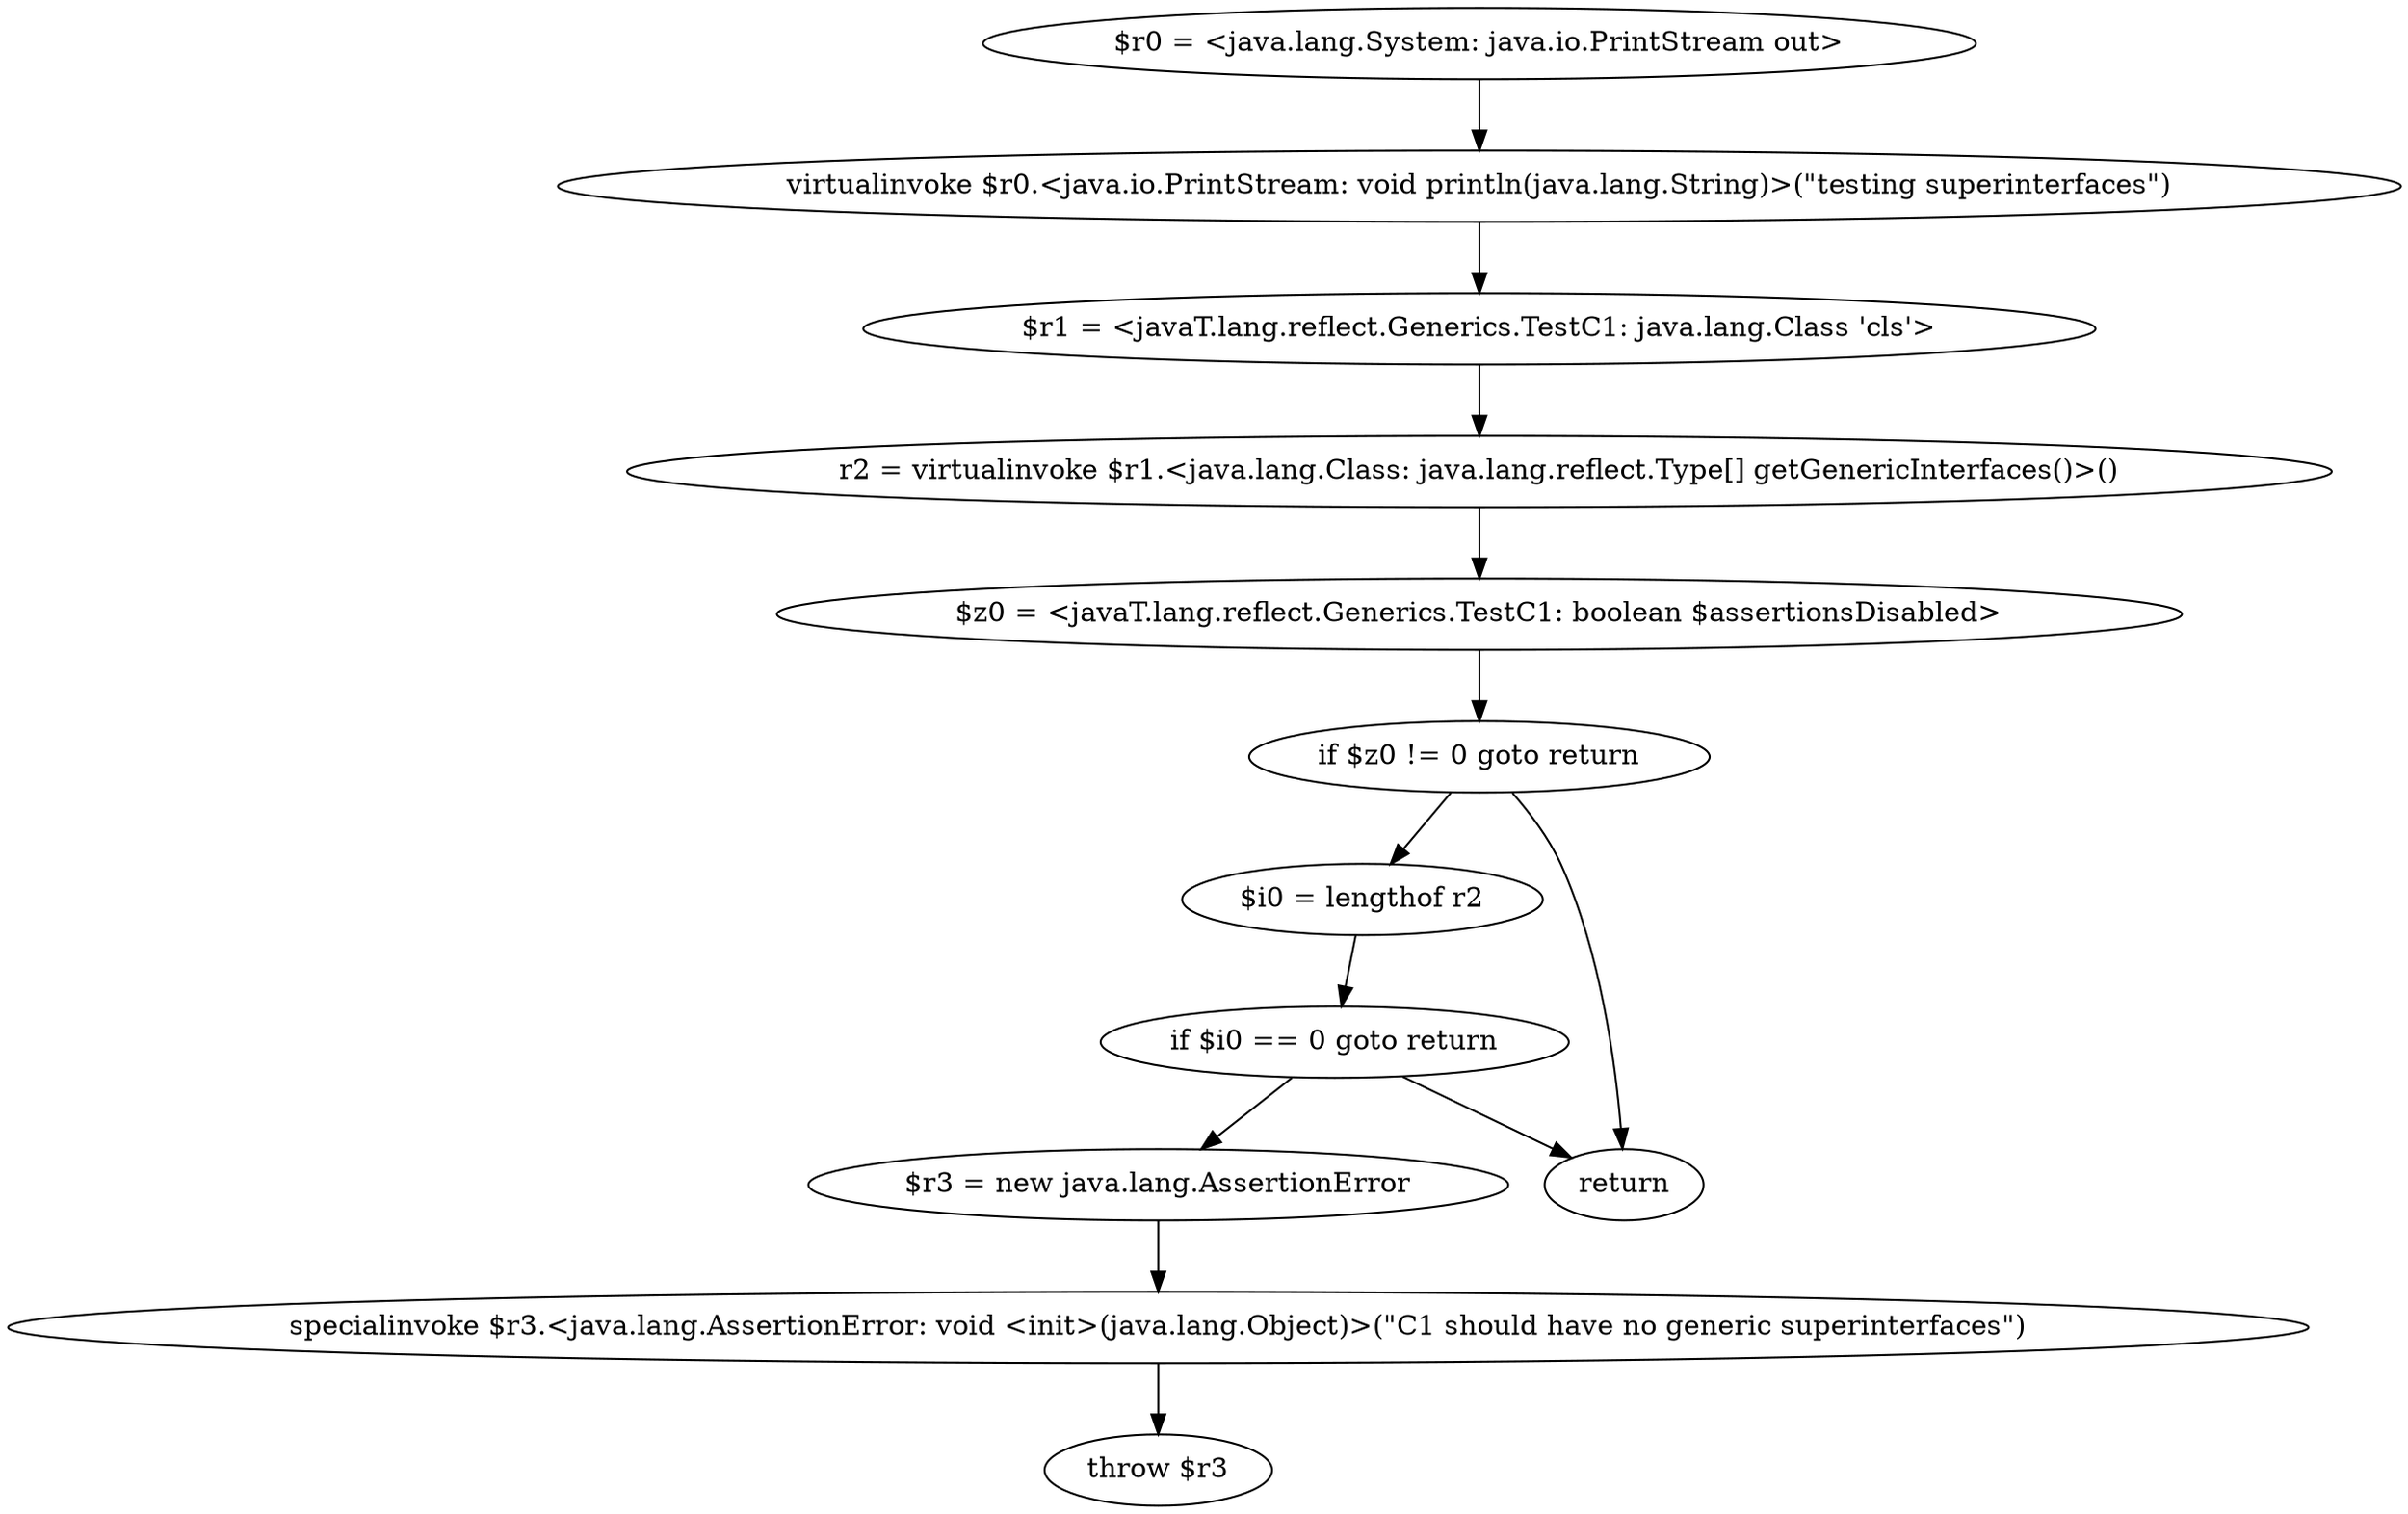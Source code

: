 digraph "unitGraph" {
    "$r0 = <java.lang.System: java.io.PrintStream out>"
    "virtualinvoke $r0.<java.io.PrintStream: void println(java.lang.String)>(\"testing superinterfaces\")"
    "$r1 = <javaT.lang.reflect.Generics.TestC1: java.lang.Class 'cls'>"
    "r2 = virtualinvoke $r1.<java.lang.Class: java.lang.reflect.Type[] getGenericInterfaces()>()"
    "$z0 = <javaT.lang.reflect.Generics.TestC1: boolean $assertionsDisabled>"
    "if $z0 != 0 goto return"
    "$i0 = lengthof r2"
    "if $i0 == 0 goto return"
    "$r3 = new java.lang.AssertionError"
    "specialinvoke $r3.<java.lang.AssertionError: void <init>(java.lang.Object)>(\"C1 should have no generic superinterfaces\")"
    "throw $r3"
    "return"
    "$r0 = <java.lang.System: java.io.PrintStream out>"->"virtualinvoke $r0.<java.io.PrintStream: void println(java.lang.String)>(\"testing superinterfaces\")";
    "virtualinvoke $r0.<java.io.PrintStream: void println(java.lang.String)>(\"testing superinterfaces\")"->"$r1 = <javaT.lang.reflect.Generics.TestC1: java.lang.Class 'cls'>";
    "$r1 = <javaT.lang.reflect.Generics.TestC1: java.lang.Class 'cls'>"->"r2 = virtualinvoke $r1.<java.lang.Class: java.lang.reflect.Type[] getGenericInterfaces()>()";
    "r2 = virtualinvoke $r1.<java.lang.Class: java.lang.reflect.Type[] getGenericInterfaces()>()"->"$z0 = <javaT.lang.reflect.Generics.TestC1: boolean $assertionsDisabled>";
    "$z0 = <javaT.lang.reflect.Generics.TestC1: boolean $assertionsDisabled>"->"if $z0 != 0 goto return";
    "if $z0 != 0 goto return"->"$i0 = lengthof r2";
    "if $z0 != 0 goto return"->"return";
    "$i0 = lengthof r2"->"if $i0 == 0 goto return";
    "if $i0 == 0 goto return"->"$r3 = new java.lang.AssertionError";
    "if $i0 == 0 goto return"->"return";
    "$r3 = new java.lang.AssertionError"->"specialinvoke $r3.<java.lang.AssertionError: void <init>(java.lang.Object)>(\"C1 should have no generic superinterfaces\")";
    "specialinvoke $r3.<java.lang.AssertionError: void <init>(java.lang.Object)>(\"C1 should have no generic superinterfaces\")"->"throw $r3";
}
